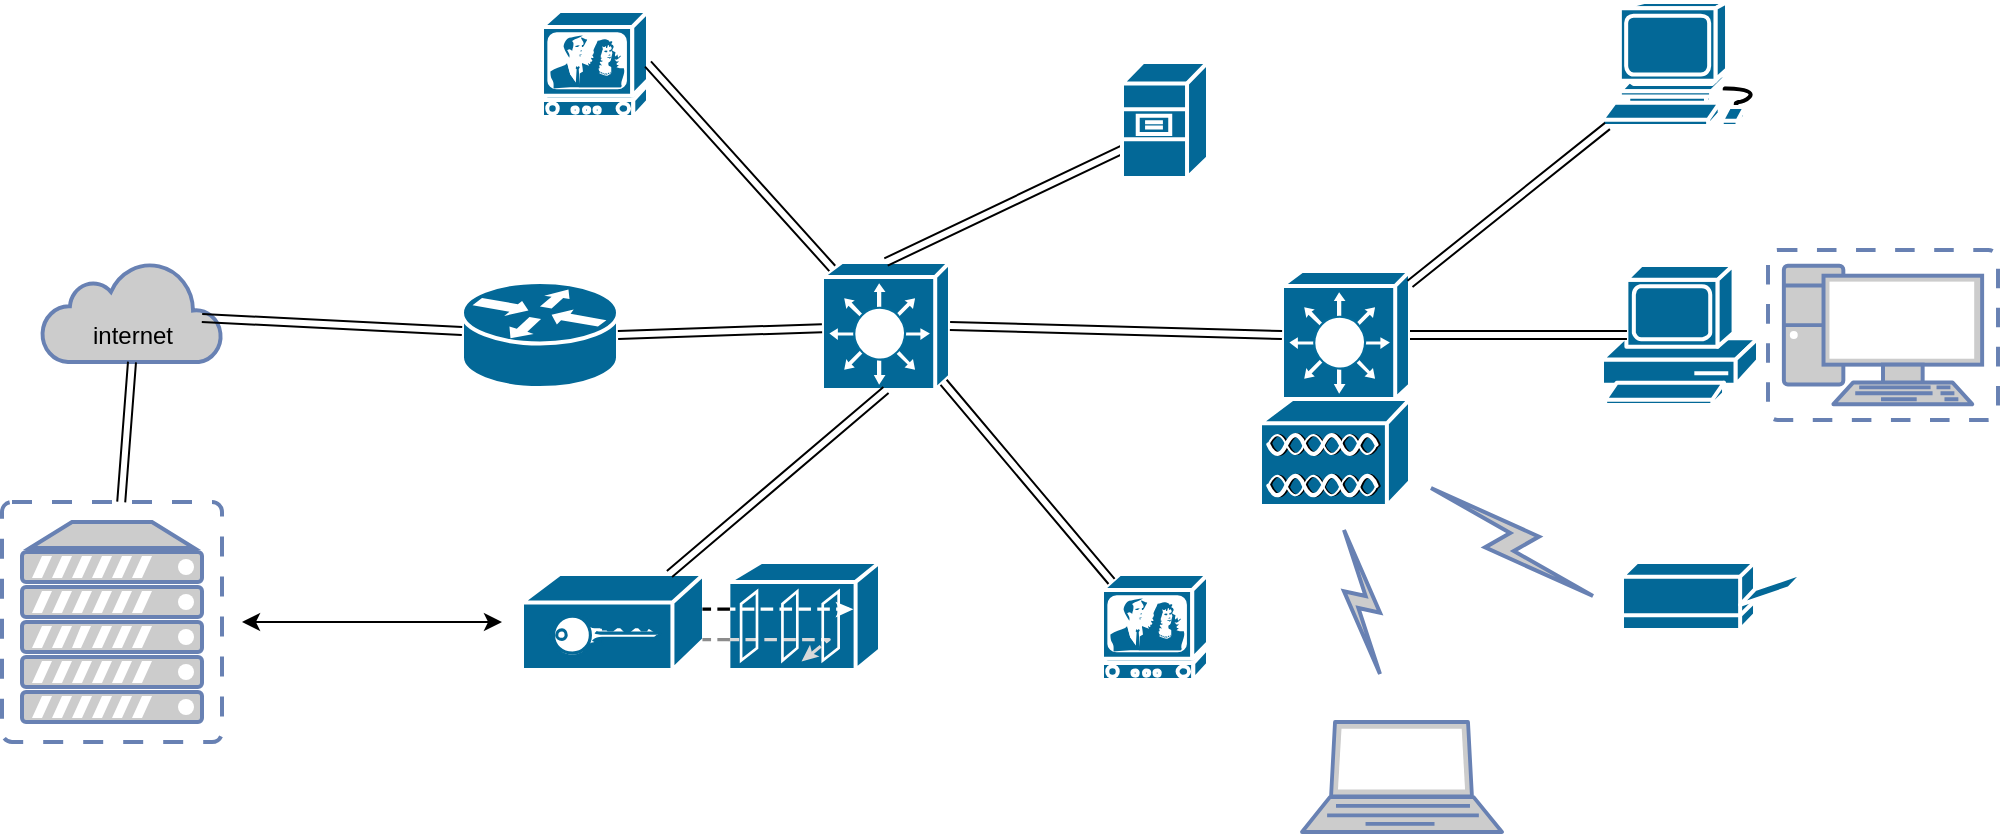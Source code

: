 <mxfile version="15.8.7" type="github">
  <diagram id="jy4154wR3rhHWz6wOEPa" name="Page-1">
    <mxGraphModel dx="1419" dy="738" grid="1" gridSize="10" guides="1" tooltips="1" connect="1" arrows="1" fold="1" page="1" pageScale="1" pageWidth="1169" pageHeight="827" math="0" shadow="0">
      <root>
        <mxCell id="0" />
        <mxCell id="1" parent="0" />
        <mxCell id="Ji-FYyuShcsSkrIVP-zc-1" value="" style="shape=mxgraph.cisco.routers.router;sketch=0;html=1;pointerEvents=1;dashed=0;fillColor=#036897;strokeColor=#ffffff;strokeWidth=2;verticalLabelPosition=bottom;verticalAlign=top;align=center;outlineConnect=0;" vertex="1" parent="1">
          <mxGeometry x="260" y="150" width="78" height="53" as="geometry" />
        </mxCell>
        <mxCell id="Ji-FYyuShcsSkrIVP-zc-2" value="" style="html=1;outlineConnect=0;fillColor=#CCCCCC;strokeColor=#6881B3;gradientColor=none;gradientDirection=north;strokeWidth=2;shape=mxgraph.networks.cloud;fontColor=#ffffff;" vertex="1" parent="1">
          <mxGeometry x="50" y="140" width="90" height="50" as="geometry" />
        </mxCell>
        <mxCell id="Ji-FYyuShcsSkrIVP-zc-4" value="" style="shape=link;html=1;rounded=0;" edge="1" parent="1" target="Ji-FYyuShcsSkrIVP-zc-1">
          <mxGeometry width="100" relative="1" as="geometry">
            <mxPoint x="130" y="168" as="sourcePoint" />
            <mxPoint x="250" y="170" as="targetPoint" />
          </mxGeometry>
        </mxCell>
        <mxCell id="Ji-FYyuShcsSkrIVP-zc-5" value="internet" style="text;html=1;resizable=0;autosize=1;align=center;verticalAlign=middle;points=[];fillColor=none;strokeColor=none;rounded=0;" vertex="1" parent="1">
          <mxGeometry x="65" y="166.5" width="60" height="20" as="geometry" />
        </mxCell>
        <mxCell id="Ji-FYyuShcsSkrIVP-zc-7" value="" style="fontColor=#0066CC;verticalAlign=top;verticalLabelPosition=bottom;labelPosition=center;align=center;html=1;outlineConnect=0;fillColor=#CCCCCC;strokeColor=#6881B3;gradientColor=none;gradientDirection=north;strokeWidth=2;shape=mxgraph.networks.virtual_server;" vertex="1" parent="1">
          <mxGeometry x="30" y="260" width="110" height="120" as="geometry" />
        </mxCell>
        <mxCell id="Ji-FYyuShcsSkrIVP-zc-8" value="" style="shape=link;html=1;rounded=0;entryX=0.5;entryY=1;entryDx=0;entryDy=0;entryPerimeter=0;" edge="1" parent="1" source="Ji-FYyuShcsSkrIVP-zc-7" target="Ji-FYyuShcsSkrIVP-zc-2">
          <mxGeometry width="100" relative="1" as="geometry">
            <mxPoint x="530" y="380" as="sourcePoint" />
            <mxPoint x="90" y="200" as="targetPoint" />
          </mxGeometry>
        </mxCell>
        <mxCell id="Ji-FYyuShcsSkrIVP-zc-9" value="" style="shape=mxgraph.cisco.switches.layer_3_switch;sketch=0;html=1;pointerEvents=1;dashed=0;fillColor=#036897;strokeColor=#ffffff;strokeWidth=2;verticalLabelPosition=bottom;verticalAlign=top;align=center;outlineConnect=0;" vertex="1" parent="1">
          <mxGeometry x="440" y="140" width="64" height="64" as="geometry" />
        </mxCell>
        <mxCell id="Ji-FYyuShcsSkrIVP-zc-10" value="" style="shape=link;html=1;rounded=0;exitX=1;exitY=0.5;exitDx=0;exitDy=0;exitPerimeter=0;" edge="1" parent="1" source="Ji-FYyuShcsSkrIVP-zc-1" target="Ji-FYyuShcsSkrIVP-zc-9">
          <mxGeometry width="100" relative="1" as="geometry">
            <mxPoint x="530" y="380" as="sourcePoint" />
            <mxPoint x="630" y="380" as="targetPoint" />
          </mxGeometry>
        </mxCell>
        <mxCell id="Ji-FYyuShcsSkrIVP-zc-11" value="" style="shape=mxgraph.cisco.hubs_and_gateways.vpn_gateway;sketch=0;html=1;pointerEvents=1;dashed=0;fillColor=#036897;strokeColor=#ffffff;strokeWidth=2;verticalLabelPosition=bottom;verticalAlign=top;align=center;outlineConnect=0;" vertex="1" parent="1">
          <mxGeometry x="290" y="296" width="91" height="48" as="geometry" />
        </mxCell>
        <mxCell id="Ji-FYyuShcsSkrIVP-zc-12" value="" style="shape=link;html=1;rounded=0;exitX=0.5;exitY=1;exitDx=0;exitDy=0;exitPerimeter=0;" edge="1" parent="1" source="Ji-FYyuShcsSkrIVP-zc-9" target="Ji-FYyuShcsSkrIVP-zc-11">
          <mxGeometry width="100" relative="1" as="geometry">
            <mxPoint x="530" y="380" as="sourcePoint" />
            <mxPoint x="630" y="380" as="targetPoint" />
          </mxGeometry>
        </mxCell>
        <mxCell id="Ji-FYyuShcsSkrIVP-zc-13" value="" style="endArrow=classic;startArrow=classic;html=1;rounded=0;" edge="1" parent="1">
          <mxGeometry width="50" height="50" relative="1" as="geometry">
            <mxPoint x="150" y="320" as="sourcePoint" />
            <mxPoint x="280" y="320" as="targetPoint" />
          </mxGeometry>
        </mxCell>
        <mxCell id="Ji-FYyuShcsSkrIVP-zc-15" value="" style="shape=link;html=1;rounded=0;exitX=0.5;exitY=0;exitDx=0;exitDy=0;exitPerimeter=0;" edge="1" parent="1" source="Ji-FYyuShcsSkrIVP-zc-9">
          <mxGeometry width="100" relative="1" as="geometry">
            <mxPoint x="530" y="380" as="sourcePoint" />
            <mxPoint x="610" y="74.345" as="targetPoint" />
          </mxGeometry>
        </mxCell>
        <mxCell id="Ji-FYyuShcsSkrIVP-zc-16" value="" style="shape=mxgraph.cisco.security.guard;sketch=0;html=1;pointerEvents=1;dashed=0;fillColor=#036897;strokeColor=#ffffff;strokeWidth=2;verticalLabelPosition=bottom;verticalAlign=top;align=center;outlineConnect=0;" vertex="1" parent="1">
          <mxGeometry x="381" y="290" width="88" height="54" as="geometry" />
        </mxCell>
        <mxCell id="Ji-FYyuShcsSkrIVP-zc-17" value="" style="shape=mxgraph.cisco.servers.file_server;sketch=0;html=1;pointerEvents=1;dashed=0;fillColor=#036897;strokeColor=#ffffff;strokeWidth=2;verticalLabelPosition=bottom;verticalAlign=top;align=center;outlineConnect=0;" vertex="1" parent="1">
          <mxGeometry x="590" y="40" width="43" height="58" as="geometry" />
        </mxCell>
        <mxCell id="Ji-FYyuShcsSkrIVP-zc-18" value="" style="shape=mxgraph.cisco.switches.layer_3_switch;sketch=0;html=1;pointerEvents=1;dashed=0;fillColor=#036897;strokeColor=#ffffff;strokeWidth=2;verticalLabelPosition=bottom;verticalAlign=top;align=center;outlineConnect=0;" vertex="1" parent="1">
          <mxGeometry x="670" y="144.5" width="64" height="64" as="geometry" />
        </mxCell>
        <mxCell id="Ji-FYyuShcsSkrIVP-zc-19" value="" style="shape=link;html=1;rounded=0;exitX=1;exitY=0.5;exitDx=0;exitDy=0;exitPerimeter=0;entryX=0;entryY=0.5;entryDx=0;entryDy=0;entryPerimeter=0;" edge="1" parent="1" source="Ji-FYyuShcsSkrIVP-zc-9" target="Ji-FYyuShcsSkrIVP-zc-18">
          <mxGeometry width="100" relative="1" as="geometry">
            <mxPoint x="530" y="380" as="sourcePoint" />
            <mxPoint x="630" y="380" as="targetPoint" />
          </mxGeometry>
        </mxCell>
        <mxCell id="Ji-FYyuShcsSkrIVP-zc-20" value="" style="shape=mxgraph.cisco.computers_and_peripherals.pc;sketch=0;html=1;pointerEvents=1;dashed=0;fillColor=#036897;strokeColor=#ffffff;strokeWidth=2;verticalLabelPosition=bottom;verticalAlign=top;align=center;outlineConnect=0;" vertex="1" parent="1">
          <mxGeometry x="830" y="141.5" width="78" height="70" as="geometry" />
        </mxCell>
        <mxCell id="Ji-FYyuShcsSkrIVP-zc-21" value="" style="shape=link;html=1;rounded=0;exitX=1;exitY=0.5;exitDx=0;exitDy=0;exitPerimeter=0;entryX=0.16;entryY=0.5;entryDx=0;entryDy=0;entryPerimeter=0;" edge="1" parent="1" source="Ji-FYyuShcsSkrIVP-zc-18" target="Ji-FYyuShcsSkrIVP-zc-20">
          <mxGeometry width="100" relative="1" as="geometry">
            <mxPoint x="530" y="380" as="sourcePoint" />
            <mxPoint x="630" y="380" as="targetPoint" />
          </mxGeometry>
        </mxCell>
        <mxCell id="Ji-FYyuShcsSkrIVP-zc-22" value="" style="shape=mxgraph.cisco.computers_and_peripherals.workstation;sketch=0;html=1;pointerEvents=1;dashed=0;fillColor=#036897;strokeColor=#ffffff;strokeWidth=2;verticalLabelPosition=bottom;verticalAlign=top;align=center;outlineConnect=0;" vertex="1" parent="1">
          <mxGeometry x="830" y="10" width="83" height="62" as="geometry" />
        </mxCell>
        <mxCell id="Ji-FYyuShcsSkrIVP-zc-23" value="" style="shape=link;html=1;rounded=0;" edge="1" parent="1" source="Ji-FYyuShcsSkrIVP-zc-18" target="Ji-FYyuShcsSkrIVP-zc-22">
          <mxGeometry width="100" relative="1" as="geometry">
            <mxPoint x="530" y="380" as="sourcePoint" />
            <mxPoint x="630" y="380" as="targetPoint" />
          </mxGeometry>
        </mxCell>
        <mxCell id="Ji-FYyuShcsSkrIVP-zc-24" value="" style="shape=mxgraph.cisco.misc.tv;sketch=0;html=1;pointerEvents=1;dashed=0;fillColor=#036897;strokeColor=#ffffff;strokeWidth=2;verticalLabelPosition=bottom;verticalAlign=top;align=center;outlineConnect=0;" vertex="1" parent="1">
          <mxGeometry x="580" y="296" width="53" height="53" as="geometry" />
        </mxCell>
        <mxCell id="Ji-FYyuShcsSkrIVP-zc-25" value="" style="shape=mxgraph.cisco.misc.tv;sketch=0;html=1;pointerEvents=1;dashed=0;fillColor=#036897;strokeColor=#ffffff;strokeWidth=2;verticalLabelPosition=bottom;verticalAlign=top;align=center;outlineConnect=0;" vertex="1" parent="1">
          <mxGeometry x="300" y="14.5" width="53" height="53" as="geometry" />
        </mxCell>
        <mxCell id="Ji-FYyuShcsSkrIVP-zc-26" value="" style="shape=link;html=1;rounded=0;exitX=1;exitY=0.5;exitDx=0;exitDy=0;exitPerimeter=0;entryX=0.08;entryY=0.05;entryDx=0;entryDy=0;entryPerimeter=0;" edge="1" parent="1" source="Ji-FYyuShcsSkrIVP-zc-25" target="Ji-FYyuShcsSkrIVP-zc-9">
          <mxGeometry width="100" relative="1" as="geometry">
            <mxPoint x="530" y="380" as="sourcePoint" />
            <mxPoint x="630" y="380" as="targetPoint" />
          </mxGeometry>
        </mxCell>
        <mxCell id="Ji-FYyuShcsSkrIVP-zc-27" value="" style="shape=link;html=1;rounded=0;exitX=0.95;exitY=0.94;exitDx=0;exitDy=0;exitPerimeter=0;entryX=0.09;entryY=0.07;entryDx=0;entryDy=0;entryPerimeter=0;" edge="1" parent="1" source="Ji-FYyuShcsSkrIVP-zc-9" target="Ji-FYyuShcsSkrIVP-zc-24">
          <mxGeometry width="100" relative="1" as="geometry">
            <mxPoint x="530" y="380" as="sourcePoint" />
            <mxPoint x="630" y="380" as="targetPoint" />
          </mxGeometry>
        </mxCell>
        <mxCell id="Ji-FYyuShcsSkrIVP-zc-28" value="" style="shape=mxgraph.cisco.misc.dual_mode;sketch=0;html=1;pointerEvents=1;dashed=0;fillColor=#036897;strokeColor=#ffffff;strokeWidth=2;verticalLabelPosition=bottom;verticalAlign=top;align=center;outlineConnect=0;" vertex="1" parent="1">
          <mxGeometry x="659" y="208.5" width="75" height="54" as="geometry" />
        </mxCell>
        <mxCell id="Ji-FYyuShcsSkrIVP-zc-30" value="" style="fontColor=#0066CC;verticalAlign=top;verticalLabelPosition=bottom;labelPosition=center;align=center;html=1;outlineConnect=0;fillColor=#CCCCCC;strokeColor=#6881B3;gradientColor=none;gradientDirection=north;strokeWidth=2;shape=mxgraph.networks.virtual_pc;" vertex="1" parent="1">
          <mxGeometry x="913" y="134" width="115" height="85" as="geometry" />
        </mxCell>
        <mxCell id="Ji-FYyuShcsSkrIVP-zc-31" value="" style="shape=mxgraph.cisco.computers_and_peripherals.printer;sketch=0;html=1;pointerEvents=1;dashed=0;fillColor=#036897;strokeColor=#ffffff;strokeWidth=2;verticalLabelPosition=bottom;verticalAlign=top;align=center;outlineConnect=0;" vertex="1" parent="1">
          <mxGeometry x="840" y="290" width="91" height="34" as="geometry" />
        </mxCell>
        <mxCell id="Ji-FYyuShcsSkrIVP-zc-32" value="" style="html=1;outlineConnect=0;fillColor=#CCCCCC;strokeColor=#6881B3;gradientColor=none;gradientDirection=north;strokeWidth=2;shape=mxgraph.networks.comm_link_edge;html=1;rounded=0;" edge="1" parent="1">
          <mxGeometry width="100" height="100" relative="1" as="geometry">
            <mxPoint x="740" y="250" as="sourcePoint" />
            <mxPoint x="830" y="310" as="targetPoint" />
          </mxGeometry>
        </mxCell>
        <mxCell id="Ji-FYyuShcsSkrIVP-zc-33" value="" style="fontColor=#0066CC;verticalAlign=top;verticalLabelPosition=bottom;labelPosition=center;align=center;html=1;outlineConnect=0;fillColor=#CCCCCC;strokeColor=#6881B3;gradientColor=none;gradientDirection=north;strokeWidth=2;shape=mxgraph.networks.laptop;" vertex="1" parent="1">
          <mxGeometry x="680" y="370" width="100" height="55" as="geometry" />
        </mxCell>
        <mxCell id="Ji-FYyuShcsSkrIVP-zc-34" value="" style="html=1;outlineConnect=0;fillColor=#CCCCCC;strokeColor=#6881B3;gradientColor=none;gradientDirection=north;strokeWidth=2;shape=mxgraph.networks.comm_link_edge;html=1;rounded=0;" edge="1" parent="1">
          <mxGeometry width="100" height="100" relative="1" as="geometry">
            <mxPoint x="720" y="350" as="sourcePoint" />
            <mxPoint x="700" y="270" as="targetPoint" />
          </mxGeometry>
        </mxCell>
      </root>
    </mxGraphModel>
  </diagram>
</mxfile>
